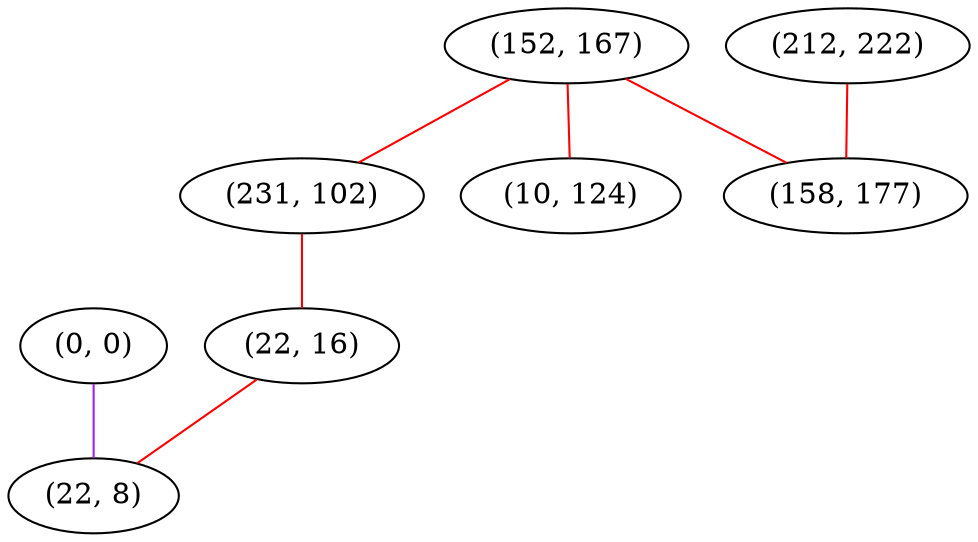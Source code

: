 graph "" {
"(0, 0)";
"(152, 167)";
"(231, 102)";
"(22, 16)";
"(212, 222)";
"(158, 177)";
"(22, 8)";
"(10, 124)";
"(0, 0)" -- "(22, 8)"  [color=purple, key=0, weight=4];
"(152, 167)" -- "(231, 102)"  [color=red, key=0, weight=1];
"(152, 167)" -- "(158, 177)"  [color=red, key=0, weight=1];
"(152, 167)" -- "(10, 124)"  [color=red, key=0, weight=1];
"(231, 102)" -- "(22, 16)"  [color=red, key=0, weight=1];
"(22, 16)" -- "(22, 8)"  [color=red, key=0, weight=1];
"(212, 222)" -- "(158, 177)"  [color=red, key=0, weight=1];
}
